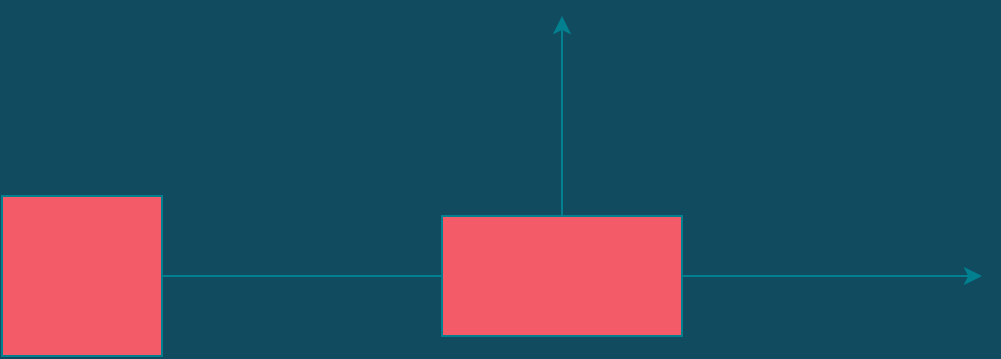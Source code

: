 <mxfile version="13.6.9" type="github">
  <diagram id="lpJ0KbW9FBGFBW6VQleZ" name="Page-1">
    <mxGraphModel dx="1002" dy="634" grid="1" gridSize="10" guides="1" tooltips="1" connect="1" arrows="1" fold="1" page="1" pageScale="1" pageWidth="827" pageHeight="1169" background="#114B5F" math="0" shadow="0">
      <root>
        <mxCell id="0" />
        <mxCell id="1" parent="0" />
        <mxCell id="uX6SMCNvJ5Iowmgf9kg--2" style="edgeStyle=orthogonalEdgeStyle;rounded=0;orthogonalLoop=1;jettySize=auto;html=1;fillColor=#F45B69;strokeColor=#028090;labelBackgroundColor=#114B5F;fontColor=#E4FDE1;" edge="1" parent="1" source="uX6SMCNvJ5Iowmgf9kg--1">
          <mxGeometry relative="1" as="geometry">
            <mxPoint x="400" y="200" as="targetPoint" />
          </mxGeometry>
        </mxCell>
        <mxCell id="uX6SMCNvJ5Iowmgf9kg--1" value="" style="whiteSpace=wrap;html=1;aspect=fixed;fillColor=#F45B69;strokeColor=#028090;fontColor=#E4FDE1;" vertex="1" parent="1">
          <mxGeometry x="170" y="160" width="80" height="80" as="geometry" />
        </mxCell>
        <mxCell id="uX6SMCNvJ5Iowmgf9kg--4" style="edgeStyle=orthogonalEdgeStyle;rounded=0;orthogonalLoop=1;jettySize=auto;html=1;labelBackgroundColor=#114B5F;strokeColor=#028090;fontColor=#E4FDE1;" edge="1" parent="1" source="uX6SMCNvJ5Iowmgf9kg--3">
          <mxGeometry relative="1" as="geometry">
            <mxPoint x="660" y="200" as="targetPoint" />
          </mxGeometry>
        </mxCell>
        <mxCell id="uX6SMCNvJ5Iowmgf9kg--5" style="edgeStyle=orthogonalEdgeStyle;rounded=0;orthogonalLoop=1;jettySize=auto;html=1;labelBackgroundColor=#114B5F;strokeColor=#028090;fontColor=#E4FDE1;" edge="1" parent="1" source="uX6SMCNvJ5Iowmgf9kg--3">
          <mxGeometry relative="1" as="geometry">
            <mxPoint x="450" y="70" as="targetPoint" />
          </mxGeometry>
        </mxCell>
        <mxCell id="uX6SMCNvJ5Iowmgf9kg--3" value="" style="rounded=0;whiteSpace=wrap;html=1;fillColor=#F45B69;strokeColor=#028090;fontColor=#E4FDE1;" vertex="1" parent="1">
          <mxGeometry x="390" y="170" width="120" height="60" as="geometry" />
        </mxCell>
      </root>
    </mxGraphModel>
  </diagram>
</mxfile>
